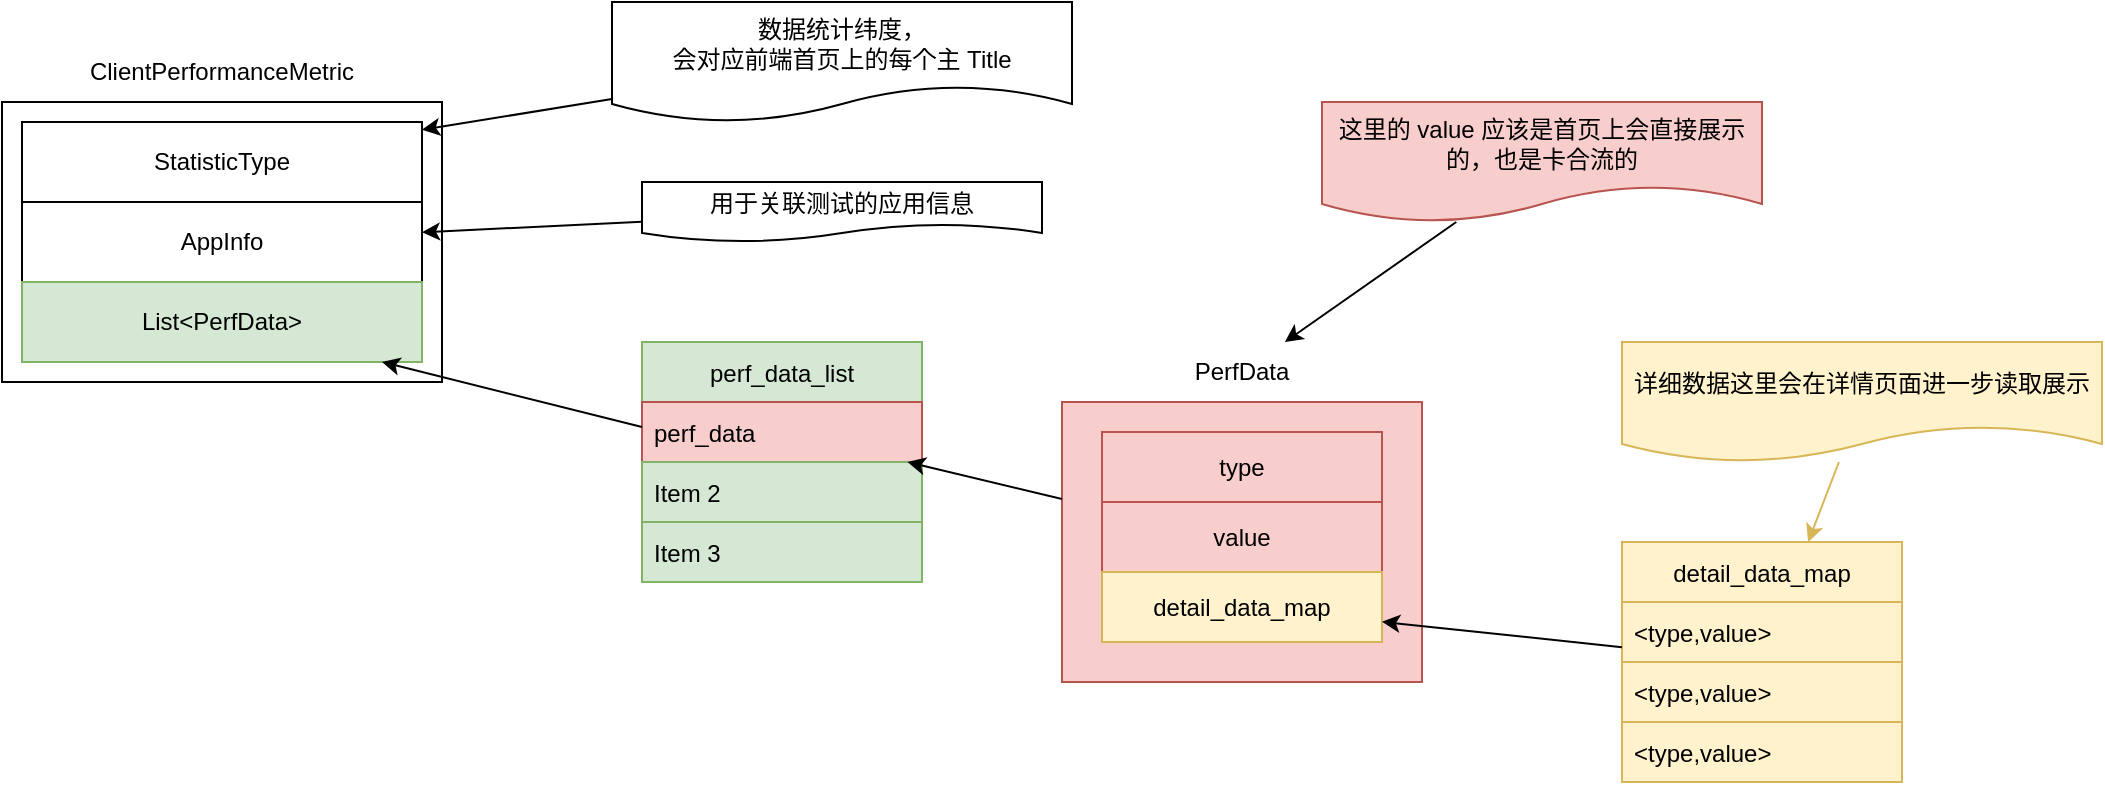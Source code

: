 <mxfile version="20.5.1" type="github">
  <diagram id="6G9suVu5MrnyZq5hW0H_" name="第 1 页">
    <mxGraphModel dx="1185" dy="1064" grid="0" gridSize="10" guides="0" tooltips="1" connect="1" arrows="1" fold="1" page="1" pageScale="1" pageWidth="827" pageHeight="1169" math="0" shadow="0">
      <root>
        <mxCell id="0" />
        <mxCell id="1" parent="0" />
        <mxCell id="yHKoSa8AHNWiwGMDhcCc-9" value="" style="rounded=0;whiteSpace=wrap;html=1;" vertex="1" parent="1">
          <mxGeometry x="70" y="200" width="220" height="140" as="geometry" />
        </mxCell>
        <mxCell id="yHKoSa8AHNWiwGMDhcCc-6" value="StatisticType" style="rounded=0;whiteSpace=wrap;" vertex="1" parent="1">
          <mxGeometry x="80" y="210" width="200" height="40" as="geometry" />
        </mxCell>
        <mxCell id="yHKoSa8AHNWiwGMDhcCc-7" value="AppInfo" style="rounded=0;whiteSpace=wrap;" vertex="1" parent="1">
          <mxGeometry x="80" y="250" width="200" height="40" as="geometry" />
        </mxCell>
        <mxCell id="yHKoSa8AHNWiwGMDhcCc-8" value="List&lt;PerfData&gt;" style="rounded=0;whiteSpace=wrap;fillColor=#d5e8d4;strokeColor=#82b366;" vertex="1" parent="1">
          <mxGeometry x="80" y="290" width="200" height="40" as="geometry" />
        </mxCell>
        <mxCell id="yHKoSa8AHNWiwGMDhcCc-10" value="ClientPerformanceMetric" style="text;strokeColor=none;fillColor=none;align=center;verticalAlign=middle;whiteSpace=wrap;rounded=0;" vertex="1" parent="1">
          <mxGeometry x="80" y="170" width="200" height="30" as="geometry" />
        </mxCell>
        <mxCell id="yHKoSa8AHNWiwGMDhcCc-12" value="数据统计纬度，&lt;br&gt;会对应前端首页上的每个主 Title" style="shape=document;whiteSpace=wrap;html=1;boundedLbl=1;" vertex="1" parent="1">
          <mxGeometry x="375" y="150" width="230" height="60" as="geometry" />
        </mxCell>
        <mxCell id="yHKoSa8AHNWiwGMDhcCc-14" value="" style="endArrow=classic;html=1;rounded=0;" edge="1" parent="1" source="yHKoSa8AHNWiwGMDhcCc-12" target="yHKoSa8AHNWiwGMDhcCc-6">
          <mxGeometry width="50" height="50" relative="1" as="geometry">
            <mxPoint x="480" y="320" as="sourcePoint" />
            <mxPoint x="530" y="270" as="targetPoint" />
          </mxGeometry>
        </mxCell>
        <mxCell id="yHKoSa8AHNWiwGMDhcCc-15" value="用于关联测试的应用信息" style="shape=document;whiteSpace=wrap;html=1;boundedLbl=1;" vertex="1" parent="1">
          <mxGeometry x="390" y="240" width="200" height="30" as="geometry" />
        </mxCell>
        <mxCell id="yHKoSa8AHNWiwGMDhcCc-16" value="" style="endArrow=classic;html=1;rounded=0;" edge="1" parent="1" source="yHKoSa8AHNWiwGMDhcCc-15" target="yHKoSa8AHNWiwGMDhcCc-7">
          <mxGeometry width="50" height="50" relative="1" as="geometry">
            <mxPoint x="400" y="210.923" as="sourcePoint" />
            <mxPoint x="290" y="226.154" as="targetPoint" />
          </mxGeometry>
        </mxCell>
        <mxCell id="yHKoSa8AHNWiwGMDhcCc-19" value="perf_data_list" style="swimlane;fontStyle=0;childLayout=stackLayout;horizontal=1;startSize=30;horizontalStack=0;resizeParent=1;resizeParentMax=0;resizeLast=0;collapsible=1;marginBottom=0;html=0;fillColor=#d5e8d4;strokeColor=#82b366;" vertex="1" parent="1">
          <mxGeometry x="390" y="320" width="140" height="120" as="geometry" />
        </mxCell>
        <mxCell id="yHKoSa8AHNWiwGMDhcCc-20" value="perf_data" style="text;strokeColor=#b85450;fillColor=#f8cecc;align=left;verticalAlign=middle;spacingLeft=4;spacingRight=4;overflow=hidden;points=[[0,0.5],[1,0.5]];portConstraint=eastwest;rotatable=0;html=0;backgroundOutline=0;expand=1;sketch=0;glass=0;labelBorderColor=none;" vertex="1" parent="yHKoSa8AHNWiwGMDhcCc-19">
          <mxGeometry y="30" width="140" height="30" as="geometry" />
        </mxCell>
        <mxCell id="yHKoSa8AHNWiwGMDhcCc-21" value="Item 2" style="text;strokeColor=#82b366;fillColor=#d5e8d4;align=left;verticalAlign=middle;spacingLeft=4;spacingRight=4;overflow=hidden;points=[[0,0.5],[1,0.5]];portConstraint=eastwest;rotatable=0;html=0;backgroundOutline=0;expand=1;sketch=0;glass=0;labelBorderColor=none;" vertex="1" parent="yHKoSa8AHNWiwGMDhcCc-19">
          <mxGeometry y="60" width="140" height="30" as="geometry" />
        </mxCell>
        <mxCell id="yHKoSa8AHNWiwGMDhcCc-22" value="Item 3" style="text;strokeColor=#82b366;fillColor=#d5e8d4;align=left;verticalAlign=middle;spacingLeft=4;spacingRight=4;overflow=hidden;points=[[0,0.5],[1,0.5]];portConstraint=eastwest;rotatable=0;html=0;backgroundOutline=0;expand=1;sketch=0;glass=0;labelBorderColor=none;" vertex="1" parent="yHKoSa8AHNWiwGMDhcCc-19">
          <mxGeometry y="90" width="140" height="30" as="geometry" />
        </mxCell>
        <mxCell id="yHKoSa8AHNWiwGMDhcCc-23" value="" style="endArrow=classic;html=1;rounded=0;" edge="1" parent="1" source="yHKoSa8AHNWiwGMDhcCc-19" target="yHKoSa8AHNWiwGMDhcCc-8">
          <mxGeometry width="50" height="50" relative="1" as="geometry">
            <mxPoint x="470" y="630" as="sourcePoint" />
            <mxPoint x="520" y="580" as="targetPoint" />
          </mxGeometry>
        </mxCell>
        <mxCell id="yHKoSa8AHNWiwGMDhcCc-24" value="" style="rounded=0;whiteSpace=wrap;html=1;fillColor=#f8cecc;strokeColor=#b85450;" vertex="1" parent="1">
          <mxGeometry x="600" y="350" width="180" height="140" as="geometry" />
        </mxCell>
        <mxCell id="yHKoSa8AHNWiwGMDhcCc-25" value="" style="endArrow=classic;html=1;rounded=0;" edge="1" parent="1" source="yHKoSa8AHNWiwGMDhcCc-24" target="yHKoSa8AHNWiwGMDhcCc-20">
          <mxGeometry width="50" height="50" relative="1" as="geometry">
            <mxPoint x="770" y="560" as="sourcePoint" />
            <mxPoint x="820" y="510" as="targetPoint" />
          </mxGeometry>
        </mxCell>
        <mxCell id="yHKoSa8AHNWiwGMDhcCc-26" value="type" style="rounded=0;whiteSpace=wrap;html=1;fillColor=#f8cecc;strokeColor=#b85450;" vertex="1" parent="1">
          <mxGeometry x="620" y="365" width="140" height="35" as="geometry" />
        </mxCell>
        <mxCell id="yHKoSa8AHNWiwGMDhcCc-28" value="value" style="rounded=0;whiteSpace=wrap;html=1;fillColor=#f8cecc;strokeColor=#b85450;" vertex="1" parent="1">
          <mxGeometry x="620" y="400" width="140" height="35" as="geometry" />
        </mxCell>
        <mxCell id="yHKoSa8AHNWiwGMDhcCc-29" value="detail_data_map" style="rounded=0;whiteSpace=wrap;html=1;fillColor=#fff2cc;strokeColor=#d6b656;" vertex="1" parent="1">
          <mxGeometry x="620" y="435" width="140" height="35" as="geometry" />
        </mxCell>
        <mxCell id="yHKoSa8AHNWiwGMDhcCc-31" value="detail_data_map" style="swimlane;fontStyle=0;childLayout=stackLayout;horizontal=1;startSize=30;horizontalStack=0;resizeParent=1;resizeParentMax=0;resizeLast=0;collapsible=1;marginBottom=0;glass=0;labelBorderColor=none;sketch=0;strokeColor=#d6b656;html=0;fillColor=#fff2cc;" vertex="1" parent="1">
          <mxGeometry x="880" y="420" width="140" height="120" as="geometry" />
        </mxCell>
        <mxCell id="yHKoSa8AHNWiwGMDhcCc-32" value="&lt;type,value&gt;" style="text;strokeColor=#d6b656;fillColor=#fff2cc;align=left;verticalAlign=middle;spacingLeft=4;spacingRight=4;overflow=hidden;points=[[0,0.5],[1,0.5]];portConstraint=eastwest;rotatable=0;glass=0;labelBorderColor=none;sketch=0;html=0;" vertex="1" parent="yHKoSa8AHNWiwGMDhcCc-31">
          <mxGeometry y="30" width="140" height="30" as="geometry" />
        </mxCell>
        <mxCell id="yHKoSa8AHNWiwGMDhcCc-33" value="&lt;type,value&gt;" style="text;strokeColor=#d6b656;fillColor=#fff2cc;align=left;verticalAlign=middle;spacingLeft=4;spacingRight=4;overflow=hidden;points=[[0,0.5],[1,0.5]];portConstraint=eastwest;rotatable=0;glass=0;labelBorderColor=none;sketch=0;html=0;" vertex="1" parent="yHKoSa8AHNWiwGMDhcCc-31">
          <mxGeometry y="60" width="140" height="30" as="geometry" />
        </mxCell>
        <mxCell id="yHKoSa8AHNWiwGMDhcCc-34" value="&lt;type,value&gt;" style="text;strokeColor=#d6b656;fillColor=#fff2cc;align=left;verticalAlign=middle;spacingLeft=4;spacingRight=4;overflow=hidden;points=[[0,0.5],[1,0.5]];portConstraint=eastwest;rotatable=0;glass=0;labelBorderColor=none;sketch=0;html=0;" vertex="1" parent="yHKoSa8AHNWiwGMDhcCc-31">
          <mxGeometry y="90" width="140" height="30" as="geometry" />
        </mxCell>
        <mxCell id="yHKoSa8AHNWiwGMDhcCc-35" value="" style="endArrow=classic;html=1;rounded=0;" edge="1" parent="1" source="yHKoSa8AHNWiwGMDhcCc-31" target="yHKoSa8AHNWiwGMDhcCc-29">
          <mxGeometry width="50" height="50" relative="1" as="geometry">
            <mxPoint x="990" y="720" as="sourcePoint" />
            <mxPoint x="1040" y="670" as="targetPoint" />
          </mxGeometry>
        </mxCell>
        <mxCell id="yHKoSa8AHNWiwGMDhcCc-36" value="这里的 value 应该是首页上会直接展示的，也是卡合流的" style="shape=document;whiteSpace=wrap;html=1;boundedLbl=1;fillColor=#f8cecc;strokeColor=#b85450;" vertex="1" parent="1">
          <mxGeometry x="730" y="200" width="220" height="60" as="geometry" />
        </mxCell>
        <mxCell id="yHKoSa8AHNWiwGMDhcCc-37" value="" style="endArrow=classic;html=1;rounded=0;" edge="1" parent="1" source="yHKoSa8AHNWiwGMDhcCc-36" target="yHKoSa8AHNWiwGMDhcCc-40">
          <mxGeometry width="50" height="50" relative="1" as="geometry">
            <mxPoint x="770" y="170" as="sourcePoint" />
            <mxPoint x="820" y="120" as="targetPoint" />
          </mxGeometry>
        </mxCell>
        <mxCell id="yHKoSa8AHNWiwGMDhcCc-38" value="详细数据这里会在详情页面进一步读取展示" style="shape=document;whiteSpace=wrap;html=1;boundedLbl=1;fillColor=#fff2cc;strokeColor=#d6b656;" vertex="1" parent="1">
          <mxGeometry x="880" y="320" width="240" height="60" as="geometry" />
        </mxCell>
        <mxCell id="yHKoSa8AHNWiwGMDhcCc-39" value="" style="endArrow=classic;html=1;rounded=0;fillColor=#fff2cc;strokeColor=#d6b656;" edge="1" parent="1" source="yHKoSa8AHNWiwGMDhcCc-38" target="yHKoSa8AHNWiwGMDhcCc-31">
          <mxGeometry width="50" height="50" relative="1" as="geometry">
            <mxPoint x="969.685" y="310" as="sourcePoint" />
            <mxPoint x="830.002" y="420" as="targetPoint" />
          </mxGeometry>
        </mxCell>
        <mxCell id="yHKoSa8AHNWiwGMDhcCc-40" value="PerfData" style="text;html=1;strokeColor=none;fillColor=none;align=center;verticalAlign=middle;whiteSpace=wrap;rounded=0;glass=0;labelBorderColor=none;sketch=0;" vertex="1" parent="1">
          <mxGeometry x="660" y="320" width="60" height="30" as="geometry" />
        </mxCell>
      </root>
    </mxGraphModel>
  </diagram>
</mxfile>
